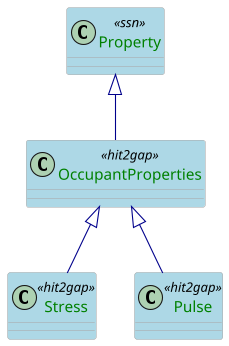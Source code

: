 @startuml

scale 0.35

skinparam class {
  ArrowColor DarkBlue
  ArrowFontColor DarkBlue
  BackgroundColor LightBlue
  BorderColor DarkGrey
}

skinparam dpi 300
skinparam stereotypeCBackgroundColor Wheat
skinparam classAttributeFontColor  Green


class Property <<ssn>>

class OccupantProperties <<hit2gap>>

class Stress <<hit2gap>>
class Pulse <<hit2gap>>

Property <|-- OccupantProperties


OccupantProperties <|-- Stress 
OccupantProperties <|-- Pulse


@enduml
